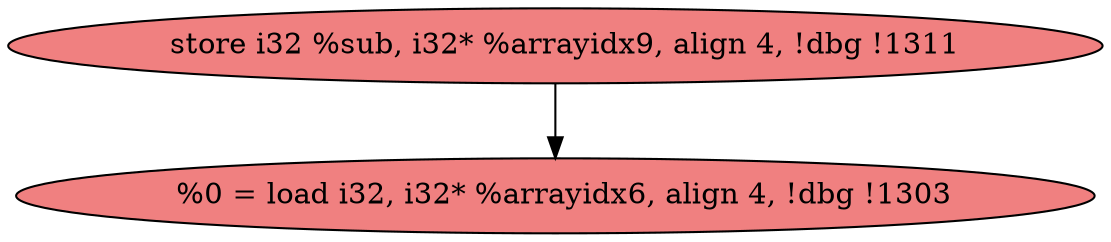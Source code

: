 
digraph G {


node21 [fillcolor=lightcoral,label="  %0 = load i32, i32* %arrayidx6, align 4, !dbg !1303",shape=ellipse,style=filled ]
node20 [fillcolor=lightcoral,label="  store i32 %sub, i32* %arrayidx9, align 4, !dbg !1311",shape=ellipse,style=filled ]

node20->node21 [ ]


}
